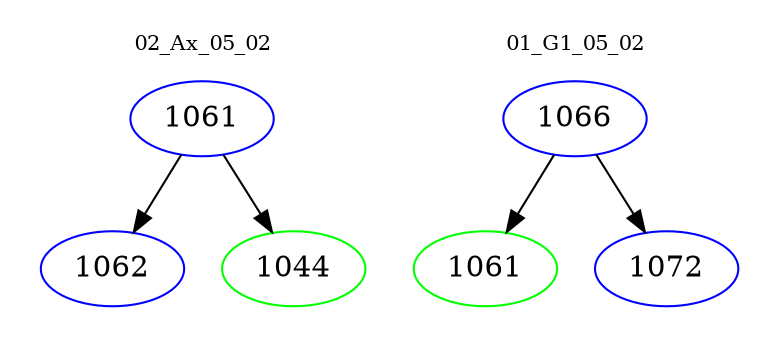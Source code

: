 digraph{
subgraph cluster_0 {
color = white
label = "02_Ax_05_02";
fontsize=10;
T0_1061 [label="1061", color="blue"]
T0_1061 -> T0_1062 [color="black"]
T0_1062 [label="1062", color="blue"]
T0_1061 -> T0_1044 [color="black"]
T0_1044 [label="1044", color="green"]
}
subgraph cluster_1 {
color = white
label = "01_G1_05_02";
fontsize=10;
T1_1066 [label="1066", color="blue"]
T1_1066 -> T1_1061 [color="black"]
T1_1061 [label="1061", color="green"]
T1_1066 -> T1_1072 [color="black"]
T1_1072 [label="1072", color="blue"]
}
}
